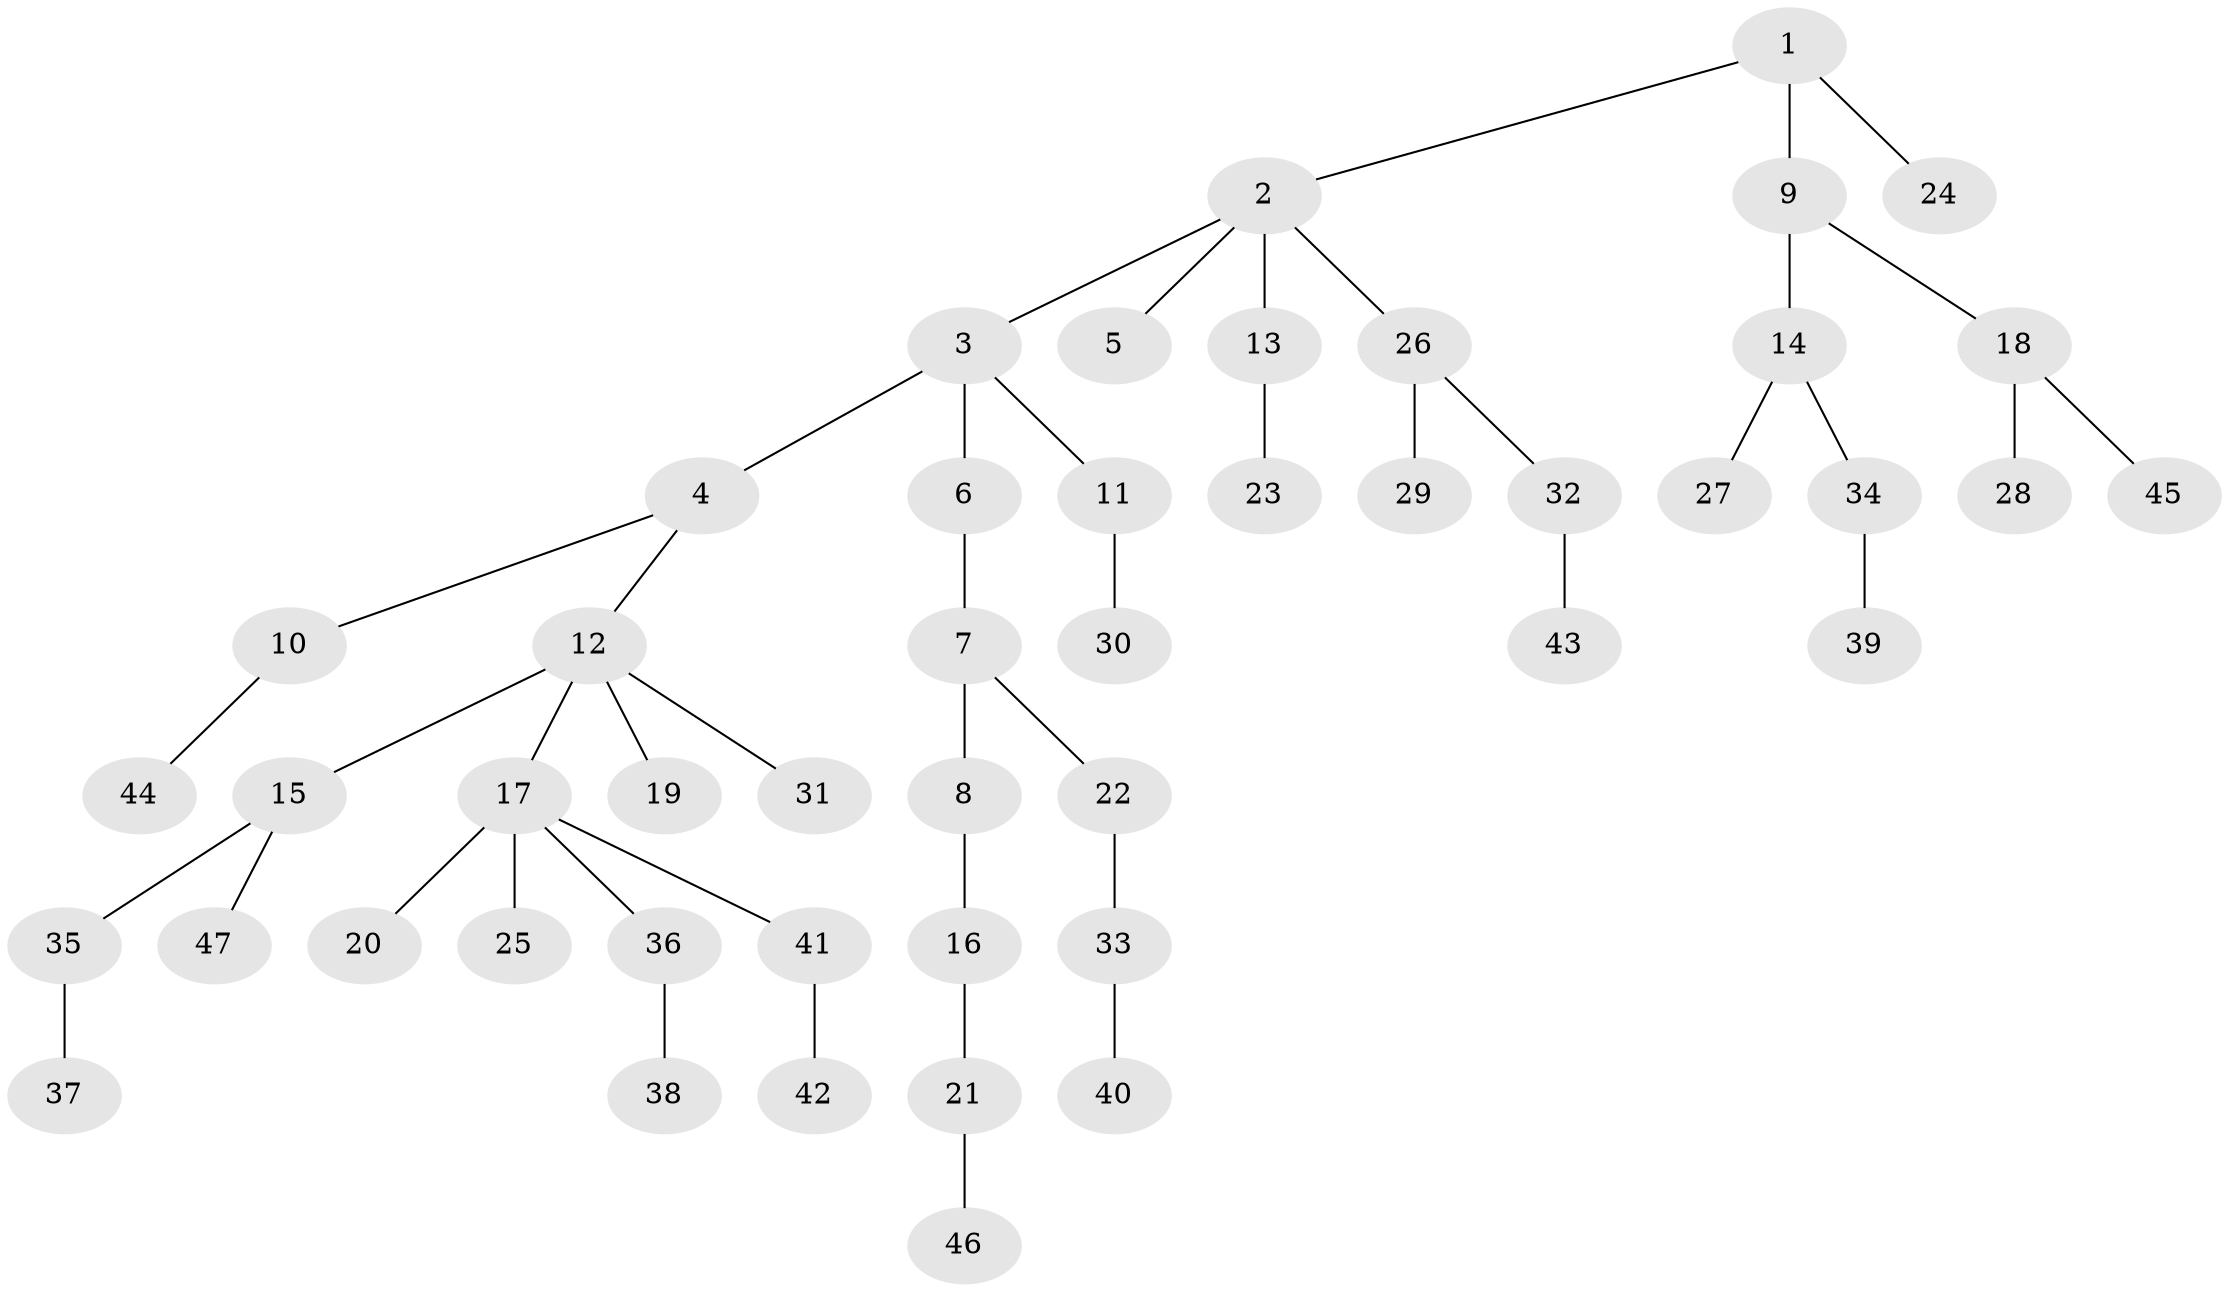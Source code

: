 // original degree distribution, {4: 0.043478260869565216, 5: 0.03260869565217391, 6: 0.021739130434782608, 3: 0.10869565217391304, 2: 0.32608695652173914, 7: 0.010869565217391304, 1: 0.45652173913043476}
// Generated by graph-tools (version 1.1) at 2025/36/03/09/25 02:36:29]
// undirected, 47 vertices, 46 edges
graph export_dot {
graph [start="1"]
  node [color=gray90,style=filled];
  1;
  2;
  3;
  4;
  5;
  6;
  7;
  8;
  9;
  10;
  11;
  12;
  13;
  14;
  15;
  16;
  17;
  18;
  19;
  20;
  21;
  22;
  23;
  24;
  25;
  26;
  27;
  28;
  29;
  30;
  31;
  32;
  33;
  34;
  35;
  36;
  37;
  38;
  39;
  40;
  41;
  42;
  43;
  44;
  45;
  46;
  47;
  1 -- 2 [weight=1.0];
  1 -- 9 [weight=1.0];
  1 -- 24 [weight=1.0];
  2 -- 3 [weight=1.0];
  2 -- 5 [weight=1.0];
  2 -- 13 [weight=2.0];
  2 -- 26 [weight=1.0];
  3 -- 4 [weight=2.0];
  3 -- 6 [weight=1.0];
  3 -- 11 [weight=1.0];
  4 -- 10 [weight=1.0];
  4 -- 12 [weight=1.0];
  6 -- 7 [weight=1.0];
  7 -- 8 [weight=3.0];
  7 -- 22 [weight=1.0];
  8 -- 16 [weight=1.0];
  9 -- 14 [weight=1.0];
  9 -- 18 [weight=1.0];
  10 -- 44 [weight=1.0];
  11 -- 30 [weight=2.0];
  12 -- 15 [weight=1.0];
  12 -- 17 [weight=2.0];
  12 -- 19 [weight=1.0];
  12 -- 31 [weight=1.0];
  13 -- 23 [weight=1.0];
  14 -- 27 [weight=1.0];
  14 -- 34 [weight=1.0];
  15 -- 35 [weight=1.0];
  15 -- 47 [weight=1.0];
  16 -- 21 [weight=1.0];
  17 -- 20 [weight=1.0];
  17 -- 25 [weight=1.0];
  17 -- 36 [weight=1.0];
  17 -- 41 [weight=1.0];
  18 -- 28 [weight=1.0];
  18 -- 45 [weight=1.0];
  21 -- 46 [weight=1.0];
  22 -- 33 [weight=3.0];
  26 -- 29 [weight=1.0];
  26 -- 32 [weight=1.0];
  32 -- 43 [weight=1.0];
  33 -- 40 [weight=1.0];
  34 -- 39 [weight=1.0];
  35 -- 37 [weight=1.0];
  36 -- 38 [weight=1.0];
  41 -- 42 [weight=1.0];
}

